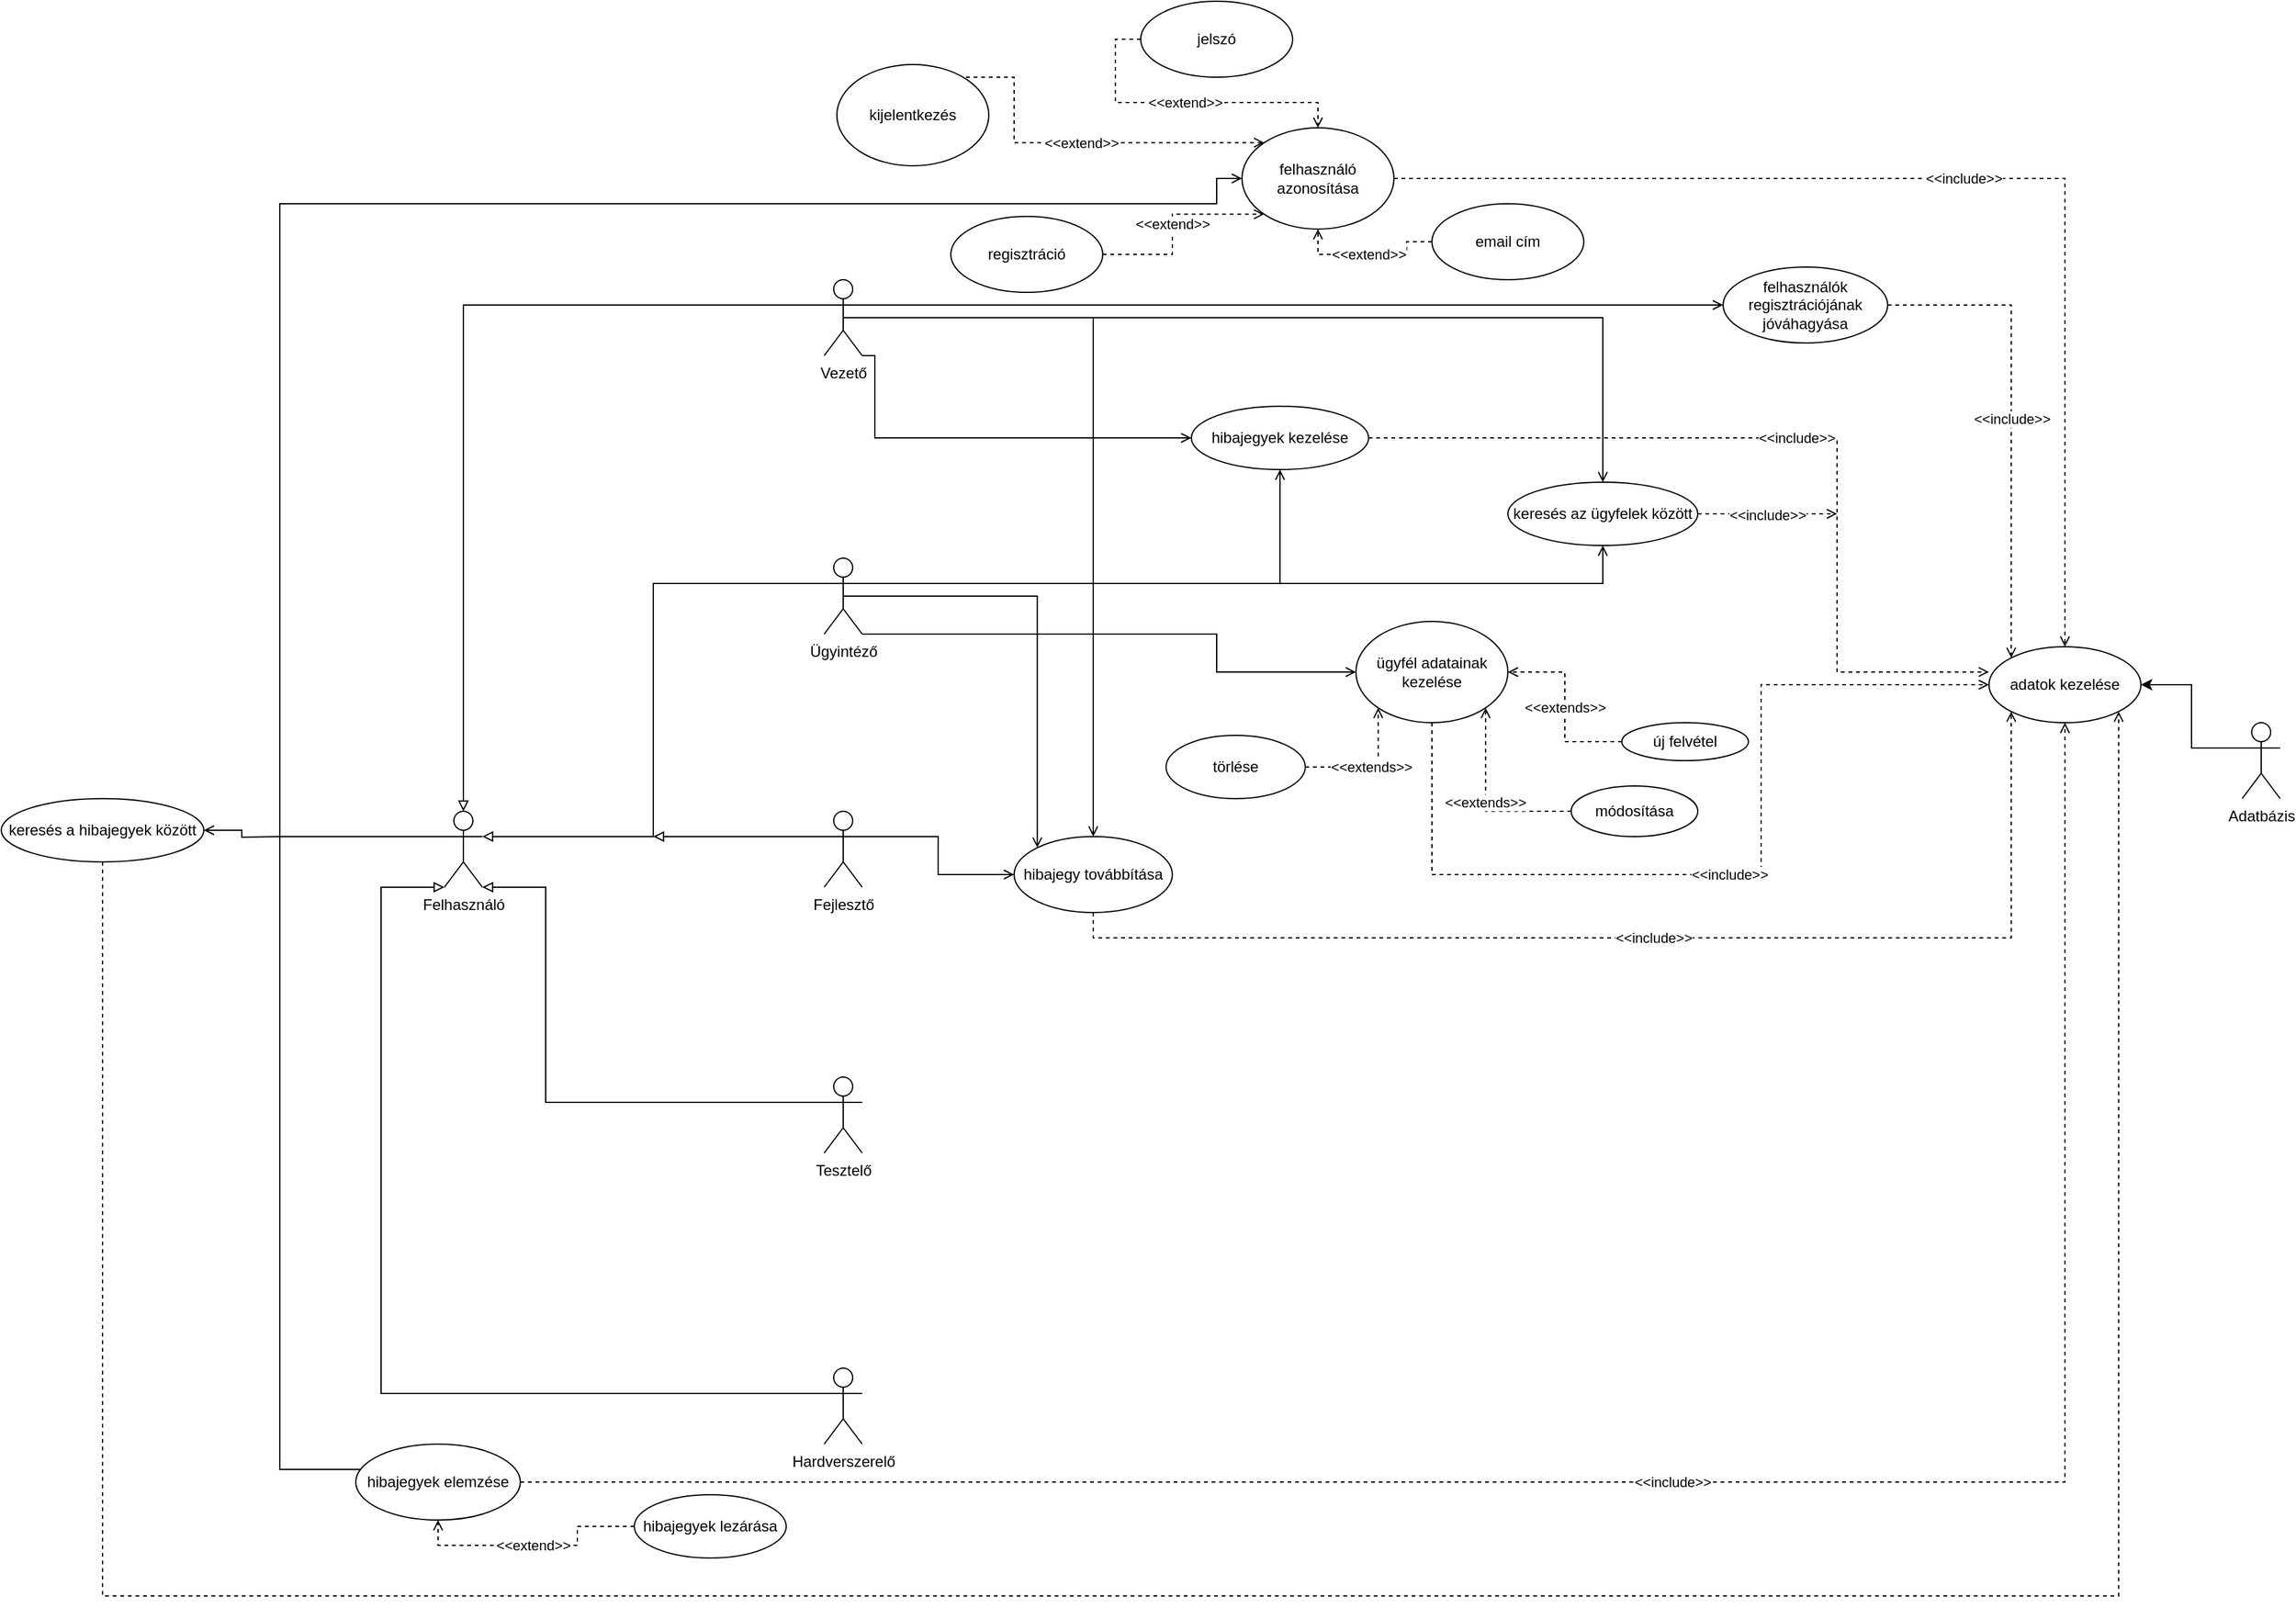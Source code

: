 <mxfile version="12.8.4" type="github">
  <diagram id="tKgVSa2ZyaZ9d1Cx3sKG" name="Page-1">
    <mxGraphModel dx="2130" dy="1951" grid="1" gridSize="10" guides="1" tooltips="1" connect="1" arrows="1" fold="1" page="1" pageScale="1" pageWidth="827" pageHeight="1169" math="0" shadow="0">
      <root>
        <mxCell id="0" />
        <mxCell id="1" parent="0" />
        <mxCell id="SDcFcOB728uCCUGHTapw-2" value="&amp;lt;&amp;lt;include&amp;gt;&amp;gt;" style="edgeStyle=orthogonalEdgeStyle;rounded=0;orthogonalLoop=1;jettySize=auto;html=1;entryX=0.5;entryY=0;entryDx=0;entryDy=0;dashed=1;endArrow=open;endFill=0;" parent="1" source="OgyzhSoIOuaZ956sOAGZ-1" target="OgyzhSoIOuaZ956sOAGZ-5" edge="1">
          <mxGeometry relative="1" as="geometry">
            <mxPoint x="400" y="-20.0" as="targetPoint" />
          </mxGeometry>
        </mxCell>
        <mxCell id="SDcFcOB728uCCUGHTapw-6" value="&amp;lt;&amp;lt;extend&amp;gt;&amp;gt;" style="edgeStyle=orthogonalEdgeStyle;rounded=0;orthogonalLoop=1;jettySize=auto;html=1;dashed=1;endArrow=open;endFill=0;exitX=0;exitY=0.5;exitDx=0;exitDy=0;entryX=0.5;entryY=1;entryDx=0;entryDy=0;" parent="1" source="SDcFcOB728uCCUGHTapw-3" target="OgyzhSoIOuaZ956sOAGZ-1" edge="1">
          <mxGeometry relative="1" as="geometry">
            <mxPoint x="380" y="-450" as="targetPoint" />
          </mxGeometry>
        </mxCell>
        <mxCell id="SDcFcOB728uCCUGHTapw-8" value="&amp;lt;&amp;lt;extend&amp;gt;&amp;gt;" style="edgeStyle=orthogonalEdgeStyle;rounded=0;orthogonalLoop=1;jettySize=auto;html=1;dashed=1;endArrow=open;endFill=0;exitX=0;exitY=0.5;exitDx=0;exitDy=0;entryX=0.5;entryY=0;entryDx=0;entryDy=0;" parent="1" source="SDcFcOB728uCCUGHTapw-4" target="OgyzhSoIOuaZ956sOAGZ-1" edge="1">
          <mxGeometry relative="1" as="geometry">
            <mxPoint x="380" y="-690" as="targetPoint" />
          </mxGeometry>
        </mxCell>
        <mxCell id="h7KGCQ8kjtkjl8msQsjL-59" value="&amp;lt;&amp;lt;extend&amp;gt;&amp;gt;" style="edgeStyle=orthogonalEdgeStyle;rounded=0;orthogonalLoop=1;jettySize=auto;html=1;endArrow=none;endFill=0;exitX=0;exitY=0;exitDx=0;exitDy=0;startArrow=open;startFill=0;dashed=1;" parent="1" source="OgyzhSoIOuaZ956sOAGZ-1" target="h7KGCQ8kjtkjl8msQsjL-58" edge="1">
          <mxGeometry relative="1" as="geometry">
            <Array as="points">
              <mxPoint x="160" y="-398" />
              <mxPoint x="160" y="-450" />
            </Array>
          </mxGeometry>
        </mxCell>
        <mxCell id="OgyzhSoIOuaZ956sOAGZ-1" value="&lt;font style=&quot;vertical-align: inherit&quot;&gt;&lt;font style=&quot;vertical-align: inherit&quot;&gt;felhasználó azonosítása&lt;/font&gt;&lt;/font&gt;" style="ellipse;whiteSpace=wrap;html=1;" parent="1" vertex="1">
          <mxGeometry x="340" y="-410" width="120" height="80" as="geometry" />
        </mxCell>
        <mxCell id="h7KGCQ8kjtkjl8msQsjL-58" value="kijelentkezés" style="ellipse;whiteSpace=wrap;html=1;" parent="1" vertex="1">
          <mxGeometry x="20" y="-460" width="120" height="80" as="geometry" />
        </mxCell>
        <mxCell id="OgyzhSoIOuaZ956sOAGZ-21" value="" style="edgeStyle=orthogonalEdgeStyle;rounded=0;orthogonalLoop=1;jettySize=auto;html=1;endArrow=block;endFill=0;exitX=0;exitY=0.333;exitDx=0;exitDy=0;exitPerimeter=0;entryX=1;entryY=0.333;entryDx=0;entryDy=0;entryPerimeter=0;" parent="1" source="OgyzhSoIOuaZ956sOAGZ-2" target="OgyzhSoIOuaZ956sOAGZ-16" edge="1">
          <mxGeometry relative="1" as="geometry">
            <mxPoint x="-70.0" y="-40.0" as="targetPoint" />
          </mxGeometry>
        </mxCell>
        <mxCell id="h7KGCQ8kjtkjl8msQsjL-3" value="" style="edgeStyle=orthogonalEdgeStyle;rounded=0;orthogonalLoop=1;jettySize=auto;html=1;endArrow=open;endFill=0;entryX=0;entryY=0.5;entryDx=0;entryDy=0;exitX=1;exitY=1;exitDx=0;exitDy=0;exitPerimeter=0;" parent="1" source="OgyzhSoIOuaZ956sOAGZ-2" target="h7KGCQ8kjtkjl8msQsjL-1" edge="1">
          <mxGeometry relative="1" as="geometry">
            <mxPoint x="120" y="-40" as="targetPoint" />
            <Array as="points">
              <mxPoint x="320" y="-10" />
              <mxPoint x="320" y="20" />
            </Array>
          </mxGeometry>
        </mxCell>
        <mxCell id="h7KGCQ8kjtkjl8msQsjL-39" value="" style="edgeStyle=orthogonalEdgeStyle;rounded=0;orthogonalLoop=1;jettySize=auto;html=1;endArrow=open;endFill=0;exitX=1;exitY=0.333;exitDx=0;exitDy=0;exitPerimeter=0;entryX=0.5;entryY=1;entryDx=0;entryDy=0;" parent="1" source="OgyzhSoIOuaZ956sOAGZ-2" target="h7KGCQ8kjtkjl8msQsjL-32" edge="1">
          <mxGeometry relative="1" as="geometry">
            <mxPoint x="120" y="-40.0" as="targetPoint" />
          </mxGeometry>
        </mxCell>
        <mxCell id="h7KGCQ8kjtkjl8msQsjL-48" value="" style="edgeStyle=orthogonalEdgeStyle;rounded=0;orthogonalLoop=1;jettySize=auto;html=1;endArrow=open;endFill=0;entryX=0;entryY=0;entryDx=0;entryDy=0;exitX=0.5;exitY=0.5;exitDx=0;exitDy=0;exitPerimeter=0;" parent="1" source="OgyzhSoIOuaZ956sOAGZ-2" target="h7KGCQ8kjtkjl8msQsjL-42" edge="1">
          <mxGeometry relative="1" as="geometry">
            <mxPoint x="25" y="70" as="targetPoint" />
          </mxGeometry>
        </mxCell>
        <mxCell id="GiQxV7Go3dVCYtoei7Or-14" value="" style="edgeStyle=orthogonalEdgeStyle;rounded=0;orthogonalLoop=1;jettySize=auto;html=1;endArrow=open;endFill=0;" edge="1" parent="1" source="OgyzhSoIOuaZ956sOAGZ-2" target="GiQxV7Go3dVCYtoei7Or-5">
          <mxGeometry relative="1" as="geometry">
            <mxPoint x="25" y="-150" as="targetPoint" />
            <Array as="points">
              <mxPoint x="625" y="-50" />
            </Array>
          </mxGeometry>
        </mxCell>
        <mxCell id="OgyzhSoIOuaZ956sOAGZ-2" value="&lt;font style=&quot;vertical-align: inherit&quot;&gt;&lt;font style=&quot;vertical-align: inherit&quot;&gt;Ügyintéző&lt;/font&gt;&lt;/font&gt;" style="shape=umlActor;verticalLabelPosition=bottom;labelBackgroundColor=#ffffff;verticalAlign=top;html=1;outlineConnect=0;" parent="1" vertex="1">
          <mxGeometry x="10" y="-70" width="30" height="60" as="geometry" />
        </mxCell>
        <mxCell id="OgyzhSoIOuaZ956sOAGZ-7" value="" style="edgeStyle=orthogonalEdgeStyle;rounded=0;orthogonalLoop=1;jettySize=auto;html=1;exitX=0;exitY=0.333;exitDx=0;exitDy=0;exitPerimeter=0;entryX=1;entryY=0.5;entryDx=0;entryDy=0;" parent="1" source="OgyzhSoIOuaZ956sOAGZ-3" target="OgyzhSoIOuaZ956sOAGZ-5" edge="1">
          <mxGeometry relative="1" as="geometry">
            <mxPoint x="1050" y="90" as="targetPoint" />
          </mxGeometry>
        </mxCell>
        <mxCell id="OgyzhSoIOuaZ956sOAGZ-3" value="&lt;font style=&quot;vertical-align: inherit&quot;&gt;&lt;font style=&quot;vertical-align: inherit&quot;&gt;Adatbázis&lt;/font&gt;&lt;/font&gt;" style="shape=umlActor;verticalLabelPosition=bottom;labelBackgroundColor=#ffffff;verticalAlign=top;html=1;outlineConnect=0;" parent="1" vertex="1">
          <mxGeometry x="1130" y="60" width="30" height="60" as="geometry" />
        </mxCell>
        <mxCell id="OgyzhSoIOuaZ956sOAGZ-5" value="&lt;font style=&quot;vertical-align: inherit&quot;&gt;&lt;font style=&quot;vertical-align: inherit&quot;&gt;adatok kezelése&lt;/font&gt;&lt;/font&gt;" style="ellipse;whiteSpace=wrap;html=1;" parent="1" vertex="1">
          <mxGeometry x="930" width="120" height="60" as="geometry" />
        </mxCell>
        <mxCell id="OgyzhSoIOuaZ956sOAGZ-19" value="" style="edgeStyle=orthogonalEdgeStyle;rounded=0;orthogonalLoop=1;jettySize=auto;html=1;exitX=0;exitY=0.333;exitDx=0;exitDy=0;exitPerimeter=0;entryX=0.5;entryY=0;entryDx=0;entryDy=0;entryPerimeter=0;endArrow=block;endFill=0;" parent="1" source="OgyzhSoIOuaZ956sOAGZ-8" target="OgyzhSoIOuaZ956sOAGZ-16" edge="1">
          <mxGeometry relative="1" as="geometry">
            <mxPoint x="-70.0" y="-260" as="targetPoint" />
          </mxGeometry>
        </mxCell>
        <mxCell id="h7KGCQ8kjtkjl8msQsjL-21" value="" style="edgeStyle=orthogonalEdgeStyle;rounded=0;orthogonalLoop=1;jettySize=auto;html=1;endArrow=open;endFill=0;entryX=0;entryY=0.5;entryDx=0;entryDy=0;exitX=1;exitY=0.333;exitDx=0;exitDy=0;exitPerimeter=0;" parent="1" source="OgyzhSoIOuaZ956sOAGZ-8" target="h7KGCQ8kjtkjl8msQsjL-17" edge="1">
          <mxGeometry relative="1" as="geometry">
            <mxPoint x="340" y="-270" as="sourcePoint" />
            <mxPoint x="120" y="-260" as="targetPoint" />
          </mxGeometry>
        </mxCell>
        <mxCell id="h7KGCQ8kjtkjl8msQsjL-41" value="" style="edgeStyle=orthogonalEdgeStyle;rounded=0;orthogonalLoop=1;jettySize=auto;html=1;endArrow=open;endFill=0;entryX=0;entryY=0.5;entryDx=0;entryDy=0;exitX=1;exitY=1;exitDx=0;exitDy=0;exitPerimeter=0;" parent="1" source="OgyzhSoIOuaZ956sOAGZ-8" target="h7KGCQ8kjtkjl8msQsjL-32" edge="1">
          <mxGeometry relative="1" as="geometry">
            <mxPoint x="25" y="-150.0" as="targetPoint" />
            <Array as="points">
              <mxPoint x="50" y="-230" />
              <mxPoint x="50" y="-165" />
            </Array>
          </mxGeometry>
        </mxCell>
        <mxCell id="h7KGCQ8kjtkjl8msQsjL-44" value="" style="edgeStyle=orthogonalEdgeStyle;rounded=0;orthogonalLoop=1;jettySize=auto;html=1;endArrow=open;endFill=0;entryX=0.5;entryY=0;entryDx=0;entryDy=0;exitX=0.5;exitY=0.5;exitDx=0;exitDy=0;exitPerimeter=0;" parent="1" source="OgyzhSoIOuaZ956sOAGZ-8" target="h7KGCQ8kjtkjl8msQsjL-42" edge="1">
          <mxGeometry relative="1" as="geometry">
            <mxPoint x="25" y="-150.0" as="targetPoint" />
          </mxGeometry>
        </mxCell>
        <mxCell id="GiQxV7Go3dVCYtoei7Or-12" value="" style="edgeStyle=orthogonalEdgeStyle;rounded=0;orthogonalLoop=1;jettySize=auto;html=1;endArrow=open;endFill=0;entryX=0.5;entryY=0;entryDx=0;entryDy=0;" edge="1" parent="1" source="OgyzhSoIOuaZ956sOAGZ-8" target="GiQxV7Go3dVCYtoei7Or-5">
          <mxGeometry relative="1" as="geometry">
            <mxPoint x="25" y="-150" as="targetPoint" />
          </mxGeometry>
        </mxCell>
        <mxCell id="OgyzhSoIOuaZ956sOAGZ-8" value="&lt;font style=&quot;vertical-align: inherit&quot;&gt;&lt;font style=&quot;vertical-align: inherit&quot;&gt;&lt;font style=&quot;vertical-align: inherit&quot;&gt;&lt;font style=&quot;vertical-align: inherit&quot;&gt;Vezető&lt;/font&gt;&lt;/font&gt;&lt;/font&gt;&lt;/font&gt;" style="shape=umlActor;verticalLabelPosition=bottom;labelBackgroundColor=#ffffff;verticalAlign=top;html=1;outlineConnect=0;" parent="1" vertex="1">
          <mxGeometry x="10" y="-290" width="30" height="60" as="geometry" />
        </mxCell>
        <mxCell id="OgyzhSoIOuaZ956sOAGZ-23" value="" style="edgeStyle=orthogonalEdgeStyle;rounded=0;orthogonalLoop=1;jettySize=auto;html=1;endArrow=block;endFill=0;exitX=0;exitY=0.333;exitDx=0;exitDy=0;exitPerimeter=0;" parent="1" source="OgyzhSoIOuaZ956sOAGZ-13" edge="1">
          <mxGeometry relative="1" as="geometry">
            <mxPoint x="-125" y="150" as="targetPoint" />
          </mxGeometry>
        </mxCell>
        <mxCell id="h7KGCQ8kjtkjl8msQsjL-50" value="" style="edgeStyle=orthogonalEdgeStyle;rounded=0;orthogonalLoop=1;jettySize=auto;html=1;endArrow=open;endFill=0;entryX=0;entryY=0.5;entryDx=0;entryDy=0;exitX=1;exitY=0.333;exitDx=0;exitDy=0;exitPerimeter=0;" parent="1" source="OgyzhSoIOuaZ956sOAGZ-13" target="h7KGCQ8kjtkjl8msQsjL-42" edge="1">
          <mxGeometry relative="1" as="geometry">
            <mxPoint x="120" y="160" as="targetPoint" />
          </mxGeometry>
        </mxCell>
        <mxCell id="OgyzhSoIOuaZ956sOAGZ-13" value="&lt;font style=&quot;vertical-align: inherit&quot;&gt;&lt;font style=&quot;vertical-align: inherit&quot;&gt;Fejlesztő&lt;/font&gt;&lt;/font&gt;" style="shape=umlActor;verticalLabelPosition=bottom;labelBackgroundColor=#ffffff;verticalAlign=top;html=1;outlineConnect=0;" parent="1" vertex="1">
          <mxGeometry x="10" y="130" width="30" height="60" as="geometry" />
        </mxCell>
        <mxCell id="OgyzhSoIOuaZ956sOAGZ-25" value="" style="edgeStyle=orthogonalEdgeStyle;rounded=0;orthogonalLoop=1;jettySize=auto;html=1;endArrow=block;endFill=0;exitX=0;exitY=0.333;exitDx=0;exitDy=0;exitPerimeter=0;entryX=1;entryY=1;entryDx=0;entryDy=0;entryPerimeter=0;" parent="1" source="OgyzhSoIOuaZ956sOAGZ-14" target="OgyzhSoIOuaZ956sOAGZ-16" edge="1">
          <mxGeometry relative="1" as="geometry">
            <mxPoint x="-70.0" y="370" as="targetPoint" />
            <Array as="points">
              <mxPoint x="-210" y="360" />
              <mxPoint x="-210" y="190" />
            </Array>
          </mxGeometry>
        </mxCell>
        <mxCell id="OgyzhSoIOuaZ956sOAGZ-14" value="&lt;font style=&quot;vertical-align: inherit&quot;&gt;&lt;font style=&quot;vertical-align: inherit&quot;&gt;Tesztelő&lt;/font&gt;&lt;/font&gt;" style="shape=umlActor;verticalLabelPosition=bottom;labelBackgroundColor=#ffffff;verticalAlign=top;html=1;outlineConnect=0;" parent="1" vertex="1">
          <mxGeometry x="10" y="340" width="30" height="60" as="geometry" />
        </mxCell>
        <mxCell id="h7KGCQ8kjtkjl8msQsjL-31" value="" style="edgeStyle=orthogonalEdgeStyle;rounded=0;orthogonalLoop=1;jettySize=auto;html=1;endArrow=block;endFill=0;entryX=0;entryY=1;entryDx=0;entryDy=0;entryPerimeter=0;exitX=0;exitY=0.333;exitDx=0;exitDy=0;exitPerimeter=0;" parent="1" source="OgyzhSoIOuaZ956sOAGZ-15" target="OgyzhSoIOuaZ956sOAGZ-16" edge="1">
          <mxGeometry relative="1" as="geometry">
            <mxPoint x="-420" y="310" as="targetPoint" />
            <Array as="points">
              <mxPoint x="-340" y="590" />
              <mxPoint x="-340" y="190" />
            </Array>
          </mxGeometry>
        </mxCell>
        <mxCell id="OgyzhSoIOuaZ956sOAGZ-15" value="&lt;font style=&quot;vertical-align: inherit&quot;&gt;&lt;font style=&quot;vertical-align: inherit&quot;&gt;Hardverszerelő&lt;/font&gt;&lt;/font&gt;" style="shape=umlActor;verticalLabelPosition=bottom;labelBackgroundColor=#ffffff;verticalAlign=top;html=1;outlineConnect=0;" parent="1" vertex="1">
          <mxGeometry x="10" y="570" width="30" height="60" as="geometry" />
        </mxCell>
        <mxCell id="h7KGCQ8kjtkjl8msQsjL-7" value="" style="edgeStyle=orthogonalEdgeStyle;rounded=0;orthogonalLoop=1;jettySize=auto;html=1;endArrow=open;endFill=0;exitX=0;exitY=0.333;exitDx=0;exitDy=0;exitPerimeter=0;entryX=0;entryY=0.5;entryDx=0;entryDy=0;" parent="1" source="OgyzhSoIOuaZ956sOAGZ-16" target="OgyzhSoIOuaZ956sOAGZ-1" edge="1">
          <mxGeometry relative="1" as="geometry">
            <mxPoint x="170" y="290" as="targetPoint" />
            <Array as="points">
              <mxPoint x="-420" y="150" />
              <mxPoint x="-420" y="-350" />
              <mxPoint x="320" y="-350" />
            </Array>
          </mxGeometry>
        </mxCell>
        <mxCell id="h7KGCQ8kjtkjl8msQsjL-57" value="" style="edgeStyle=orthogonalEdgeStyle;rounded=0;orthogonalLoop=1;jettySize=auto;html=1;endArrow=open;endFill=0;entryX=0.5;entryY=0;entryDx=0;entryDy=0;exitX=0;exitY=0.333;exitDx=0;exitDy=0;exitPerimeter=0;" parent="1" source="OgyzhSoIOuaZ956sOAGZ-16" target="h7KGCQ8kjtkjl8msQsjL-22" edge="1">
          <mxGeometry relative="1" as="geometry">
            <mxPoint x="-370.0" y="160" as="targetPoint" />
            <Array as="points">
              <mxPoint x="-420" y="150" />
              <mxPoint x="-420" y="650" />
            </Array>
          </mxGeometry>
        </mxCell>
        <mxCell id="GiQxV7Go3dVCYtoei7Or-8" value="" style="edgeStyle=orthogonalEdgeStyle;rounded=0;orthogonalLoop=1;jettySize=auto;html=1;entryX=1;entryY=0.5;entryDx=0;entryDy=0;endArrow=open;endFill=0;" edge="1" parent="1" target="GiQxV7Go3dVCYtoei7Or-6">
          <mxGeometry relative="1" as="geometry">
            <mxPoint x="-420" y="150" as="sourcePoint" />
            <mxPoint x="-370" y="160" as="targetPoint" />
          </mxGeometry>
        </mxCell>
        <mxCell id="OgyzhSoIOuaZ956sOAGZ-16" value="&lt;font style=&quot;vertical-align: inherit&quot;&gt;&lt;font style=&quot;vertical-align: inherit&quot;&gt;Felhasználó&lt;/font&gt;&lt;/font&gt;" style="shape=umlActor;verticalLabelPosition=bottom;labelBackgroundColor=#ffffff;verticalAlign=top;html=1;outlineConnect=0;" parent="1" vertex="1">
          <mxGeometry x="-290" y="130" width="30" height="60" as="geometry" />
        </mxCell>
        <mxCell id="SDcFcOB728uCCUGHTapw-3" value="email cím" style="ellipse;whiteSpace=wrap;html=1;" parent="1" vertex="1">
          <mxGeometry x="490" y="-350" width="120" height="60" as="geometry" />
        </mxCell>
        <mxCell id="SDcFcOB728uCCUGHTapw-4" value="jelszó" style="ellipse;whiteSpace=wrap;html=1;" parent="1" vertex="1">
          <mxGeometry x="260" y="-510" width="120" height="60" as="geometry" />
        </mxCell>
        <mxCell id="SDcFcOB728uCCUGHTapw-11" value="&amp;lt;&amp;lt;extend&amp;gt;&amp;gt;" style="edgeStyle=orthogonalEdgeStyle;rounded=0;orthogonalLoop=1;jettySize=auto;html=1;dashed=1;endArrow=open;endFill=0;entryX=0;entryY=1;entryDx=0;entryDy=0;" parent="1" source="SDcFcOB728uCCUGHTapw-9" target="OgyzhSoIOuaZ956sOAGZ-1" edge="1">
          <mxGeometry relative="1" as="geometry">
            <mxPoint x="430" y="-380" as="targetPoint" />
          </mxGeometry>
        </mxCell>
        <mxCell id="SDcFcOB728uCCUGHTapw-9" value="regisztráció" style="ellipse;whiteSpace=wrap;html=1;" parent="1" vertex="1">
          <mxGeometry x="110" y="-340" width="120" height="60" as="geometry" />
        </mxCell>
        <mxCell id="h7KGCQ8kjtkjl8msQsjL-5" value="&amp;lt;&amp;lt;include&amp;gt;&amp;gt;" style="edgeStyle=orthogonalEdgeStyle;rounded=0;orthogonalLoop=1;jettySize=auto;html=1;endArrow=open;endFill=0;entryX=0;entryY=0.5;entryDx=0;entryDy=0;dashed=1;" parent="1" source="h7KGCQ8kjtkjl8msQsjL-1" target="OgyzhSoIOuaZ956sOAGZ-5" edge="1">
          <mxGeometry relative="1" as="geometry">
            <mxPoint x="590" y="180" as="targetPoint" />
            <Array as="points">
              <mxPoint x="750" y="180" />
              <mxPoint x="750" y="30" />
            </Array>
          </mxGeometry>
        </mxCell>
        <mxCell id="h7KGCQ8kjtkjl8msQsjL-1" value="ügyfél adatainak kezelése" style="ellipse;whiteSpace=wrap;html=1;" parent="1" vertex="1">
          <mxGeometry x="430" y="-20" width="120" height="80" as="geometry" />
        </mxCell>
        <mxCell id="h7KGCQ8kjtkjl8msQsjL-14" value="&amp;lt;&amp;lt;extends&amp;gt;&amp;gt;" style="edgeStyle=orthogonalEdgeStyle;rounded=0;orthogonalLoop=1;jettySize=auto;html=1;endArrow=open;endFill=0;entryX=1;entryY=0.5;entryDx=0;entryDy=0;dashed=1;" parent="1" source="h7KGCQ8kjtkjl8msQsjL-10" target="h7KGCQ8kjtkjl8msQsjL-1" edge="1">
          <mxGeometry relative="1" as="geometry">
            <mxPoint x="550" y="255" as="targetPoint" />
          </mxGeometry>
        </mxCell>
        <mxCell id="h7KGCQ8kjtkjl8msQsjL-10" value="új felvétel" style="ellipse;whiteSpace=wrap;html=1;" parent="1" vertex="1">
          <mxGeometry x="640" y="60" width="100" height="30" as="geometry" />
        </mxCell>
        <mxCell id="h7KGCQ8kjtkjl8msQsjL-11" value="módosítása" style="ellipse;whiteSpace=wrap;html=1;" parent="1" vertex="1">
          <mxGeometry x="600" y="110" width="100" height="40" as="geometry" />
        </mxCell>
        <mxCell id="h7KGCQ8kjtkjl8msQsjL-12" value="törlése" style="ellipse;whiteSpace=wrap;html=1;" parent="1" vertex="1">
          <mxGeometry x="280" y="70" width="110" height="50" as="geometry" />
        </mxCell>
        <mxCell id="h7KGCQ8kjtkjl8msQsjL-15" value="&amp;lt;&amp;lt;extends&amp;gt;&amp;gt;" style="edgeStyle=orthogonalEdgeStyle;rounded=0;orthogonalLoop=1;jettySize=auto;html=1;endArrow=open;endFill=0;entryX=1;entryY=1;entryDx=0;entryDy=0;exitX=0;exitY=0.5;exitDx=0;exitDy=0;dashed=1;" parent="1" source="h7KGCQ8kjtkjl8msQsjL-11" target="h7KGCQ8kjtkjl8msQsjL-1" edge="1">
          <mxGeometry relative="1" as="geometry">
            <mxPoint x="640" y="265" as="sourcePoint" />
            <mxPoint x="560.0" y="220" as="targetPoint" />
            <Array as="points">
              <mxPoint x="532" y="130" />
            </Array>
          </mxGeometry>
        </mxCell>
        <mxCell id="h7KGCQ8kjtkjl8msQsjL-16" value="&amp;lt;&amp;lt;extends&amp;gt;&amp;gt;" style="edgeStyle=orthogonalEdgeStyle;rounded=0;orthogonalLoop=1;jettySize=auto;html=1;endArrow=open;endFill=0;entryX=0;entryY=1;entryDx=0;entryDy=0;exitX=1;exitY=0.5;exitDx=0;exitDy=0;dashed=1;" parent="1" source="h7KGCQ8kjtkjl8msQsjL-12" target="h7KGCQ8kjtkjl8msQsjL-1" edge="1">
          <mxGeometry relative="1" as="geometry">
            <mxPoint x="640" y="265" as="sourcePoint" />
            <mxPoint x="560.0" y="220" as="targetPoint" />
          </mxGeometry>
        </mxCell>
        <mxCell id="h7KGCQ8kjtkjl8msQsjL-19" value="&amp;lt;&amp;lt;include&amp;gt;&amp;gt;" style="edgeStyle=orthogonalEdgeStyle;rounded=0;orthogonalLoop=1;jettySize=auto;html=1;dashed=1;endArrow=open;endFill=0;entryX=0;entryY=0;entryDx=0;entryDy=0;" parent="1" source="h7KGCQ8kjtkjl8msQsjL-17" target="OgyzhSoIOuaZ956sOAGZ-5" edge="1">
          <mxGeometry relative="1" as="geometry">
            <mxPoint x="780" y="-70.0" as="targetPoint" />
          </mxGeometry>
        </mxCell>
        <mxCell id="h7KGCQ8kjtkjl8msQsjL-17" value="felhasználók regisztrációjának jóváhagyása" style="ellipse;whiteSpace=wrap;html=1;" parent="1" vertex="1">
          <mxGeometry x="720" y="-300" width="130" height="60" as="geometry" />
        </mxCell>
        <mxCell id="h7KGCQ8kjtkjl8msQsjL-24" value="&amp;lt;&amp;lt;include&amp;gt;&amp;gt;" style="edgeStyle=orthogonalEdgeStyle;rounded=0;orthogonalLoop=1;jettySize=auto;html=1;endArrow=open;endFill=0;entryX=0.5;entryY=1;entryDx=0;entryDy=0;dashed=1;" parent="1" source="h7KGCQ8kjtkjl8msQsjL-22" target="OgyzhSoIOuaZ956sOAGZ-5" edge="1">
          <mxGeometry relative="1" as="geometry">
            <mxPoint x="430" y="660" as="targetPoint" />
          </mxGeometry>
        </mxCell>
        <mxCell id="h7KGCQ8kjtkjl8msQsjL-22" value="hibajegyek elemzése" style="ellipse;whiteSpace=wrap;html=1;" parent="1" vertex="1">
          <mxGeometry x="-360" y="630" width="130" height="60" as="geometry" />
        </mxCell>
        <mxCell id="h7KGCQ8kjtkjl8msQsjL-29" value="&amp;lt;&amp;lt;extend&amp;gt;&amp;gt;" style="edgeStyle=orthogonalEdgeStyle;rounded=0;orthogonalLoop=1;jettySize=auto;html=1;endArrow=open;endFill=0;entryX=0.5;entryY=1;entryDx=0;entryDy=0;dashed=1;" parent="1" source="h7KGCQ8kjtkjl8msQsjL-27" target="h7KGCQ8kjtkjl8msQsjL-22" edge="1">
          <mxGeometry relative="1" as="geometry">
            <mxPoint x="240" y="710" as="targetPoint" />
          </mxGeometry>
        </mxCell>
        <mxCell id="h7KGCQ8kjtkjl8msQsjL-27" value="hibajegyek lezárása" style="ellipse;whiteSpace=wrap;html=1;" parent="1" vertex="1">
          <mxGeometry x="-140" y="670" width="120" height="50" as="geometry" />
        </mxCell>
        <mxCell id="h7KGCQ8kjtkjl8msQsjL-37" value="&amp;lt;&amp;lt;include&amp;gt;&amp;gt;" style="edgeStyle=orthogonalEdgeStyle;rounded=0;orthogonalLoop=1;jettySize=auto;html=1;endArrow=open;endFill=0;dashed=1;entryX=0;entryY=0.333;entryDx=0;entryDy=0;entryPerimeter=0;" parent="1" source="h7KGCQ8kjtkjl8msQsjL-32" target="OgyzhSoIOuaZ956sOAGZ-5" edge="1">
          <mxGeometry relative="1" as="geometry">
            <mxPoint x="520" y="-165" as="targetPoint" />
            <Array as="points">
              <mxPoint x="810" y="-165" />
              <mxPoint x="810" y="20" />
            </Array>
          </mxGeometry>
        </mxCell>
        <mxCell id="h7KGCQ8kjtkjl8msQsjL-32" value="hibajegyek kezelése" style="ellipse;whiteSpace=wrap;html=1;" parent="1" vertex="1">
          <mxGeometry x="300" y="-190" width="140" height="50" as="geometry" />
        </mxCell>
        <mxCell id="h7KGCQ8kjtkjl8msQsjL-46" value="&amp;lt;&amp;lt;include&amp;gt;&amp;gt;" style="edgeStyle=orthogonalEdgeStyle;rounded=0;orthogonalLoop=1;jettySize=auto;html=1;endArrow=open;endFill=0;dashed=1;entryX=0;entryY=1;entryDx=0;entryDy=0;" parent="1" source="h7KGCQ8kjtkjl8msQsjL-42" target="OgyzhSoIOuaZ956sOAGZ-5" edge="1">
          <mxGeometry relative="1" as="geometry">
            <mxPoint x="365" y="180" as="targetPoint" />
            <Array as="points">
              <mxPoint x="223" y="230" />
              <mxPoint x="948" y="230" />
            </Array>
          </mxGeometry>
        </mxCell>
        <mxCell id="h7KGCQ8kjtkjl8msQsjL-42" value="hibajegy továbbítása" style="ellipse;whiteSpace=wrap;html=1;" parent="1" vertex="1">
          <mxGeometry x="160" y="150" width="125" height="60" as="geometry" />
        </mxCell>
        <mxCell id="GiQxV7Go3dVCYtoei7Or-16" value="&amp;lt;&amp;lt;include&amp;gt;&amp;gt;" style="edgeStyle=orthogonalEdgeStyle;rounded=0;orthogonalLoop=1;jettySize=auto;html=1;endArrow=open;endFill=0;dashed=1;" edge="1" parent="1" source="GiQxV7Go3dVCYtoei7Or-5">
          <mxGeometry relative="1" as="geometry">
            <mxPoint x="810" y="-105" as="targetPoint" />
          </mxGeometry>
        </mxCell>
        <mxCell id="GiQxV7Go3dVCYtoei7Or-5" value="keresés az ügyfelek között" style="ellipse;whiteSpace=wrap;html=1;" vertex="1" parent="1">
          <mxGeometry x="550" y="-130" width="150" height="50" as="geometry" />
        </mxCell>
        <mxCell id="GiQxV7Go3dVCYtoei7Or-10" value="" style="edgeStyle=orthogonalEdgeStyle;rounded=0;orthogonalLoop=1;jettySize=auto;html=1;endArrow=open;endFill=0;entryX=1;entryY=1;entryDx=0;entryDy=0;dashed=1;" edge="1" parent="1" source="GiQxV7Go3dVCYtoei7Or-6" target="OgyzhSoIOuaZ956sOAGZ-5">
          <mxGeometry relative="1" as="geometry">
            <mxPoint x="-560" y="250.0" as="targetPoint" />
            <Array as="points">
              <mxPoint x="-560" y="750" />
              <mxPoint x="1032" y="750" />
            </Array>
          </mxGeometry>
        </mxCell>
        <mxCell id="GiQxV7Go3dVCYtoei7Or-6" value="keresés a hibajegyek között" style="ellipse;whiteSpace=wrap;html=1;" vertex="1" parent="1">
          <mxGeometry x="-640" y="120" width="160" height="50" as="geometry" />
        </mxCell>
      </root>
    </mxGraphModel>
  </diagram>
</mxfile>
